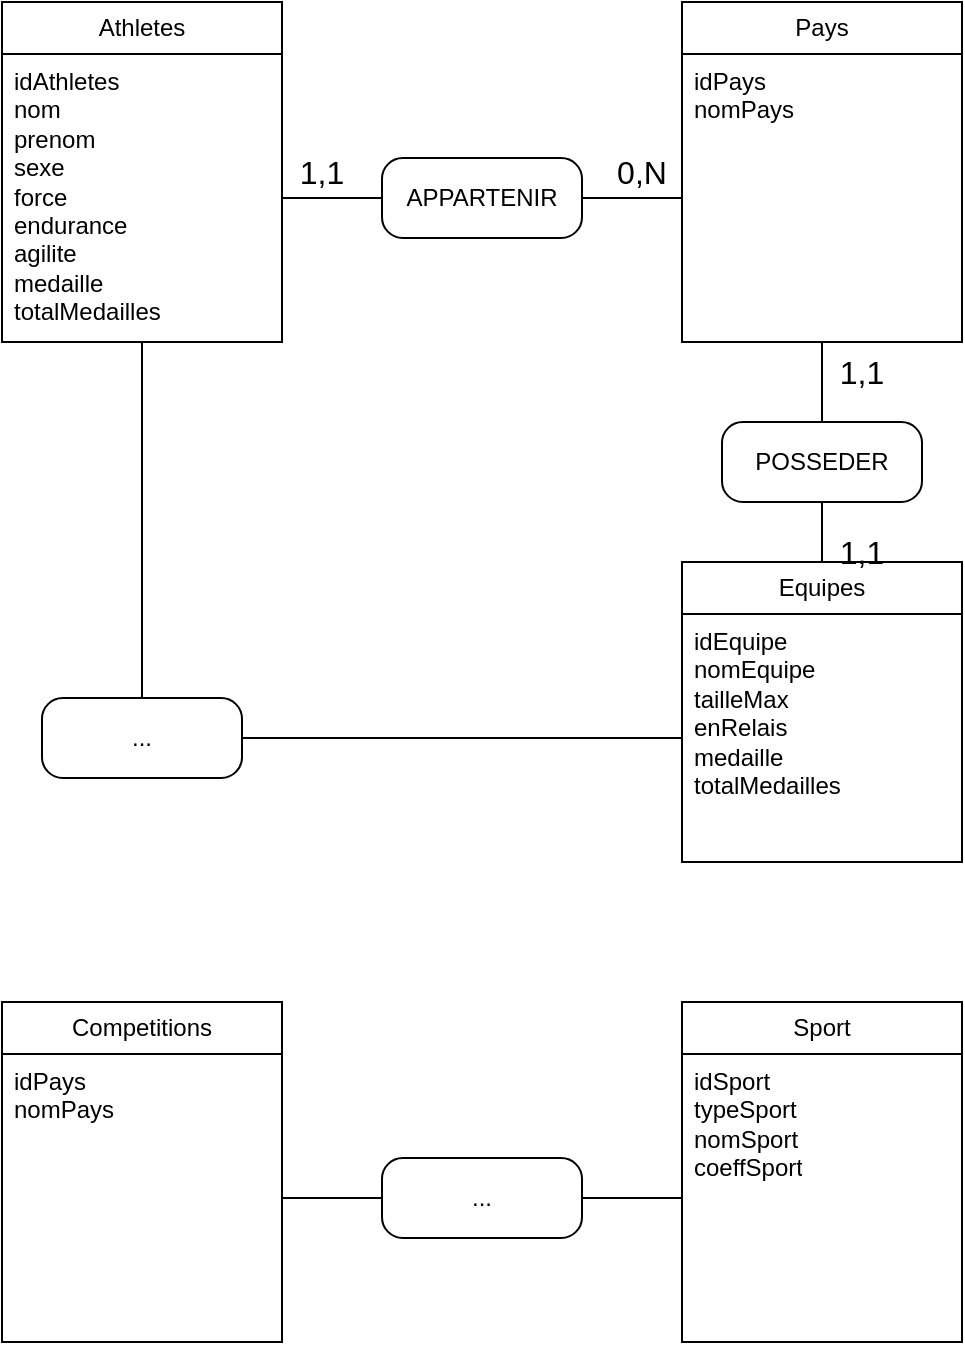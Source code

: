 <mxfile version="24.2.3" type="github">
  <diagram name="Page-1" id="nCpi0slN-Pe0CYzn86Go">
    <mxGraphModel dx="1714" dy="1026" grid="1" gridSize="10" guides="1" tooltips="1" connect="1" arrows="1" fold="1" page="1" pageScale="1" pageWidth="827" pageHeight="1169" math="0" shadow="0">
      <root>
        <mxCell id="0" />
        <mxCell id="1" parent="0" />
        <mxCell id="B_d4sghukONsgEpSM296-2" value="Athletes" style="swimlane;fontStyle=0;childLayout=stackLayout;horizontal=1;startSize=26;fillColor=none;horizontalStack=0;resizeParent=1;resizeParentMax=0;resizeLast=0;collapsible=1;marginBottom=0;whiteSpace=wrap;html=1;" vertex="1" parent="1">
          <mxGeometry x="40" y="120" width="140" height="170" as="geometry" />
        </mxCell>
        <mxCell id="B_d4sghukONsgEpSM296-3" value="&lt;div&gt;idAthletes&lt;br&gt;&lt;/div&gt;&lt;div&gt;nom&lt;/div&gt;&lt;div&gt;prenom&lt;/div&gt;&lt;div&gt;sexe&lt;/div&gt;&lt;div&gt;force&lt;/div&gt;&lt;div&gt;endurance&lt;/div&gt;&lt;div&gt;agilite&lt;/div&gt;&lt;div&gt;medaille&lt;/div&gt;&lt;div&gt;totalMedailles&lt;br&gt;&lt;/div&gt;" style="text;strokeColor=none;fillColor=none;align=left;verticalAlign=top;spacingLeft=4;spacingRight=4;overflow=hidden;rotatable=0;points=[[0,0.5],[1,0.5]];portConstraint=eastwest;whiteSpace=wrap;html=1;" vertex="1" parent="B_d4sghukONsgEpSM296-2">
          <mxGeometry y="26" width="140" height="144" as="geometry" />
        </mxCell>
        <mxCell id="B_d4sghukONsgEpSM296-6" value="Pays" style="swimlane;fontStyle=0;childLayout=stackLayout;horizontal=1;startSize=26;fillColor=none;horizontalStack=0;resizeParent=1;resizeParentMax=0;resizeLast=0;collapsible=1;marginBottom=0;whiteSpace=wrap;html=1;" vertex="1" parent="1">
          <mxGeometry x="380" y="120" width="140" height="170" as="geometry" />
        </mxCell>
        <mxCell id="B_d4sghukONsgEpSM296-7" value="&lt;div&gt;idPays&lt;/div&gt;&lt;div&gt;nomPays&lt;/div&gt;" style="text;strokeColor=none;fillColor=none;align=left;verticalAlign=top;spacingLeft=4;spacingRight=4;overflow=hidden;rotatable=0;points=[[0,0.5],[1,0.5]];portConstraint=eastwest;whiteSpace=wrap;html=1;" vertex="1" parent="B_d4sghukONsgEpSM296-6">
          <mxGeometry y="26" width="140" height="144" as="geometry" />
        </mxCell>
        <mxCell id="B_d4sghukONsgEpSM296-10" value="" style="edgeStyle=none;curved=1;rounded=0;orthogonalLoop=1;jettySize=auto;html=1;fontSize=12;startSize=8;endSize=8;endArrow=none;endFill=0;" edge="1" parent="1" source="B_d4sghukONsgEpSM296-23" target="B_d4sghukONsgEpSM296-7">
          <mxGeometry relative="1" as="geometry" />
        </mxCell>
        <mxCell id="B_d4sghukONsgEpSM296-8" value="Equipes" style="swimlane;fontStyle=0;childLayout=stackLayout;horizontal=1;startSize=26;fillColor=none;horizontalStack=0;resizeParent=1;resizeParentMax=0;resizeLast=0;collapsible=1;marginBottom=0;whiteSpace=wrap;html=1;" vertex="1" parent="1">
          <mxGeometry x="380" y="400" width="140" height="150" as="geometry" />
        </mxCell>
        <mxCell id="B_d4sghukONsgEpSM296-9" value="&lt;div&gt;idEquipe&lt;br&gt;&lt;/div&gt;&lt;div&gt;nomEquipe&lt;/div&gt;&lt;div&gt;tailleMax&lt;/div&gt;&lt;div&gt;enRelais&lt;/div&gt;&lt;div&gt;medaille&lt;/div&gt;&lt;div&gt;totalMedailles&lt;br&gt;&lt;/div&gt;" style="text;strokeColor=none;fillColor=none;align=left;verticalAlign=top;spacingLeft=4;spacingRight=4;overflow=hidden;rotatable=0;points=[[0,0.5],[1,0.5]];portConstraint=eastwest;whiteSpace=wrap;html=1;" vertex="1" parent="B_d4sghukONsgEpSM296-8">
          <mxGeometry y="26" width="140" height="124" as="geometry" />
        </mxCell>
        <mxCell id="B_d4sghukONsgEpSM296-24" value="" style="edgeStyle=none;curved=1;rounded=0;orthogonalLoop=1;jettySize=auto;html=1;fontSize=12;startSize=8;endSize=8;endArrow=none;endFill=0;" edge="1" parent="1" source="B_d4sghukONsgEpSM296-8" target="B_d4sghukONsgEpSM296-23">
          <mxGeometry relative="1" as="geometry">
            <mxPoint x="450" y="400" as="sourcePoint" />
            <mxPoint x="450" y="270" as="targetPoint" />
          </mxGeometry>
        </mxCell>
        <mxCell id="B_d4sghukONsgEpSM296-23" value="POSSEDER" style="rounded=1;whiteSpace=wrap;html=1;arcSize=26;" vertex="1" parent="1">
          <mxGeometry x="400" y="330" width="100" height="40" as="geometry" />
        </mxCell>
        <mxCell id="B_d4sghukONsgEpSM296-35" value="" style="edgeStyle=none;curved=1;rounded=0;orthogonalLoop=1;jettySize=auto;html=1;fontSize=12;startSize=8;endSize=8;endArrow=none;endFill=0;" edge="1" parent="1" source="B_d4sghukONsgEpSM296-25" target="B_d4sghukONsgEpSM296-3">
          <mxGeometry relative="1" as="geometry" />
        </mxCell>
        <mxCell id="B_d4sghukONsgEpSM296-36" value="" style="edgeStyle=none;curved=1;rounded=0;orthogonalLoop=1;jettySize=auto;html=1;fontSize=12;startSize=8;endSize=8;endArrow=none;endFill=0;" edge="1" parent="1" source="B_d4sghukONsgEpSM296-25" target="B_d4sghukONsgEpSM296-7">
          <mxGeometry relative="1" as="geometry" />
        </mxCell>
        <mxCell id="B_d4sghukONsgEpSM296-25" value="APPARTENIR" style="rounded=1;whiteSpace=wrap;html=1;arcSize=26;" vertex="1" parent="1">
          <mxGeometry x="230" y="198" width="100" height="40" as="geometry" />
        </mxCell>
        <mxCell id="B_d4sghukONsgEpSM296-31" style="edgeStyle=none;curved=1;rounded=0;orthogonalLoop=1;jettySize=auto;html=1;exitX=0.5;exitY=0;exitDx=0;exitDy=0;fontSize=12;startSize=8;endSize=8;endArrow=none;endFill=0;" edge="1" parent="1" source="B_d4sghukONsgEpSM296-26" target="B_d4sghukONsgEpSM296-2">
          <mxGeometry relative="1" as="geometry" />
        </mxCell>
        <mxCell id="B_d4sghukONsgEpSM296-26" value="..." style="rounded=1;whiteSpace=wrap;html=1;arcSize=26;" vertex="1" parent="1">
          <mxGeometry x="60" y="468" width="100" height="40" as="geometry" />
        </mxCell>
        <mxCell id="B_d4sghukONsgEpSM296-30" value="" style="endArrow=none;html=1;rounded=0;fontSize=12;startSize=8;endSize=8;curved=1;entryX=0;entryY=0.5;entryDx=0;entryDy=0;" edge="1" parent="1" source="B_d4sghukONsgEpSM296-26" target="B_d4sghukONsgEpSM296-9">
          <mxGeometry width="50" height="50" relative="1" as="geometry">
            <mxPoint x="160" y="490" as="sourcePoint" />
            <mxPoint x="230.711" y="440" as="targetPoint" />
          </mxGeometry>
        </mxCell>
        <mxCell id="B_d4sghukONsgEpSM296-37" value="0,N" style="text;html=1;align=center;verticalAlign=middle;whiteSpace=wrap;rounded=0;fontSize=16;" vertex="1" parent="1">
          <mxGeometry x="330" y="190" width="60" height="30" as="geometry" />
        </mxCell>
        <mxCell id="B_d4sghukONsgEpSM296-38" value="1,1" style="text;html=1;align=center;verticalAlign=middle;whiteSpace=wrap;rounded=0;fontSize=16;" vertex="1" parent="1">
          <mxGeometry x="170" y="190" width="60" height="30" as="geometry" />
        </mxCell>
        <mxCell id="B_d4sghukONsgEpSM296-39" value="1,1" style="text;html=1;align=center;verticalAlign=middle;whiteSpace=wrap;rounded=0;fontSize=16;" vertex="1" parent="1">
          <mxGeometry x="440" y="290" width="60" height="30" as="geometry" />
        </mxCell>
        <mxCell id="B_d4sghukONsgEpSM296-40" value="1,1" style="text;html=1;align=center;verticalAlign=middle;whiteSpace=wrap;rounded=0;fontSize=16;" vertex="1" parent="1">
          <mxGeometry x="440" y="380" width="60" height="30" as="geometry" />
        </mxCell>
        <mxCell id="B_d4sghukONsgEpSM296-41" value="Competitions" style="swimlane;fontStyle=0;childLayout=stackLayout;horizontal=1;startSize=26;fillColor=none;horizontalStack=0;resizeParent=1;resizeParentMax=0;resizeLast=0;collapsible=1;marginBottom=0;whiteSpace=wrap;html=1;" vertex="1" parent="1">
          <mxGeometry x="40" y="620" width="140" height="170" as="geometry" />
        </mxCell>
        <mxCell id="B_d4sghukONsgEpSM296-42" value="&lt;div&gt;idPays&lt;/div&gt;&lt;div&gt;nomPays&lt;/div&gt;" style="text;strokeColor=none;fillColor=none;align=left;verticalAlign=top;spacingLeft=4;spacingRight=4;overflow=hidden;rotatable=0;points=[[0,0.5],[1,0.5]];portConstraint=eastwest;whiteSpace=wrap;html=1;" vertex="1" parent="B_d4sghukONsgEpSM296-41">
          <mxGeometry y="26" width="140" height="144" as="geometry" />
        </mxCell>
        <mxCell id="B_d4sghukONsgEpSM296-43" value="Sport" style="swimlane;fontStyle=0;childLayout=stackLayout;horizontal=1;startSize=26;fillColor=none;horizontalStack=0;resizeParent=1;resizeParentMax=0;resizeLast=0;collapsible=1;marginBottom=0;whiteSpace=wrap;html=1;" vertex="1" parent="1">
          <mxGeometry x="380" y="620" width="140" height="170" as="geometry" />
        </mxCell>
        <mxCell id="B_d4sghukONsgEpSM296-44" value="&lt;div&gt;idSport&lt;/div&gt;&lt;div&gt;typeSport&lt;/div&gt;&lt;div&gt;nomSport&lt;/div&gt;&lt;div&gt;coeffSport&lt;/div&gt;" style="text;strokeColor=none;fillColor=none;align=left;verticalAlign=top;spacingLeft=4;spacingRight=4;overflow=hidden;rotatable=0;points=[[0,0.5],[1,0.5]];portConstraint=eastwest;whiteSpace=wrap;html=1;" vertex="1" parent="B_d4sghukONsgEpSM296-43">
          <mxGeometry y="26" width="140" height="144" as="geometry" />
        </mxCell>
        <mxCell id="B_d4sghukONsgEpSM296-49" style="edgeStyle=none;curved=1;rounded=0;orthogonalLoop=1;jettySize=auto;html=1;exitX=1;exitY=0.5;exitDx=0;exitDy=0;entryX=0;entryY=0.5;entryDx=0;entryDy=0;fontSize=12;startSize=8;endSize=8;endArrow=none;endFill=0;" edge="1" parent="1" source="B_d4sghukONsgEpSM296-47" target="B_d4sghukONsgEpSM296-44">
          <mxGeometry relative="1" as="geometry" />
        </mxCell>
        <mxCell id="B_d4sghukONsgEpSM296-47" value="..." style="rounded=1;whiteSpace=wrap;html=1;arcSize=26;" vertex="1" parent="1">
          <mxGeometry x="230" y="698" width="100" height="40" as="geometry" />
        </mxCell>
        <mxCell id="B_d4sghukONsgEpSM296-48" style="edgeStyle=none;curved=1;rounded=0;orthogonalLoop=1;jettySize=auto;html=1;exitX=1;exitY=0.5;exitDx=0;exitDy=0;entryX=0;entryY=0.5;entryDx=0;entryDy=0;fontSize=12;startSize=8;endSize=8;endArrow=none;endFill=0;" edge="1" parent="1" source="B_d4sghukONsgEpSM296-42" target="B_d4sghukONsgEpSM296-47">
          <mxGeometry relative="1" as="geometry" />
        </mxCell>
      </root>
    </mxGraphModel>
  </diagram>
</mxfile>
